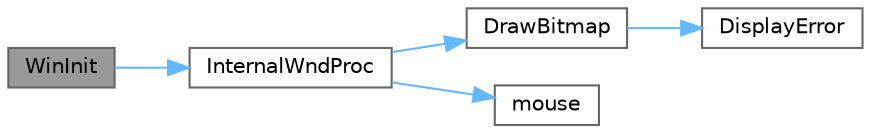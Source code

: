 digraph "WinInit"
{
 // LATEX_PDF_SIZE
  bgcolor="transparent";
  edge [fontname=Helvetica,fontsize=10,labelfontname=Helvetica,labelfontsize=10];
  node [fontname=Helvetica,fontsize=10,shape=box,height=0.2,width=0.4];
  rankdir="LR";
  Node1 [id="Node000001",label="WinInit",height=0.2,width=0.4,color="gray40", fillcolor="grey60", style="filled", fontcolor="black",tooltip="Create window"];
  Node1 -> Node2 [id="edge1_Node000001_Node000002",color="steelblue1",style="solid",tooltip=" "];
  Node2 [id="Node000002",label="InternalWndProc",height=0.2,width=0.4,color="grey40", fillcolor="white", style="filled",URL="$d2dvideo_8cpp.html#a3f48635fc960f765cfe2c110b07d052e",tooltip="Win event processing function"];
  Node2 -> Node3 [id="edge2_Node000002_Node000003",color="steelblue1",style="solid",tooltip=" "];
  Node3 [id="Node000003",label="DrawBitmap",height=0.2,width=0.4,color="grey40", fillcolor="white", style="filled",URL="$d2dvideo_8cpp.html#a847328d1f08b8c0df2b69de7825f50ca",tooltip=" "];
  Node3 -> Node4 [id="edge3_Node000003_Node000004",color="steelblue1",style="solid",tooltip=" "];
  Node4 [id="Node000004",label="DisplayError",height=0.2,width=0.4,color="grey40", fillcolor="white", style="filled",URL="$d2dvideo_8cpp.html#a7f79c2d3b461307d16c21c5b5262f1a5",tooltip="Create a dialog box and tell the user what went wrong"];
  Node2 -> Node5 [id="edge4_Node000002_Node000005",color="steelblue1",style="solid",tooltip=" "];
  Node5 [id="Node000005",label="mouse",height=0.2,width=0.4,color="grey40", fillcolor="white", style="filled",URL="$d2dvideo_8cpp.html#ad73068c6c74e543e5fe9988635db9b14",tooltip=" "];
}
